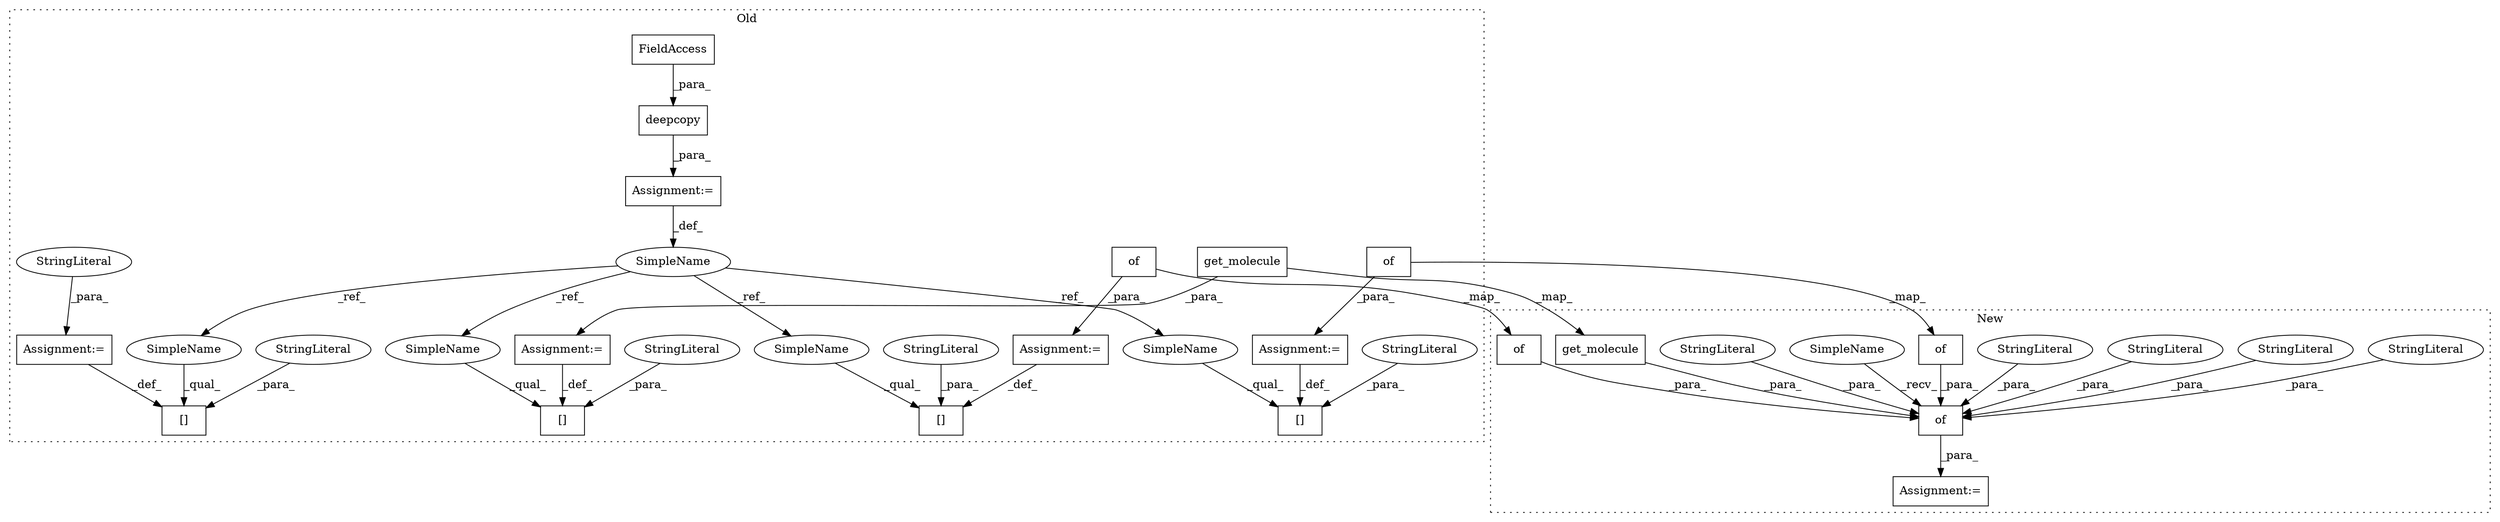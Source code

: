 digraph G {
subgraph cluster0 {
1 [label="deepcopy" a="32" s="856,875" l="9,1" shape="box"];
3 [label="Assignment:=" a="7" s="850" l="1" shape="box"];
4 [label="[]" a="2" s="1038,1058" l="10,1" shape="box"];
5 [label="StringLiteral" a="45" s="1048" l="10" shape="ellipse"];
8 [label="of" a="32" s="1064,1082" l="3,1" shape="box"];
9 [label="[]" a="2" s="974,991" l="10,1" shape="box"];
10 [label="of" a="32" s="997,1031" l="3,1" shape="box"];
12 [label="SimpleName" a="42" s="841" l="9" shape="ellipse"];
13 [label="StringLiteral" a="45" s="984" l="7" shape="ellipse"];
15 [label="Assignment:=" a="7" s="992" l="1" shape="box"];
16 [label="[]" a="2" s="882,902" l="10,1" shape="box"];
17 [label="FieldAccess" a="22" s="865" l="10" shape="box"];
18 [label="[]" a="2" s="940,958" l="10,1" shape="box"];
22 [label="Assignment:=" a="7" s="1059" l="1" shape="box"];
23 [label="Assignment:=" a="7" s="959" l="1" shape="box"];
24 [label="StringLiteral" a="45" s="960" l="8" shape="ellipse"];
26 [label="StringLiteral" a="45" s="950" l="8" shape="ellipse"];
27 [label="Assignment:=" a="7" s="903" l="1" shape="box"];
28 [label="StringLiteral" a="45" s="892" l="10" shape="ellipse"];
29 [label="get_molecule" a="32" s="913,933" l="13,1" shape="box"];
31 [label="SimpleName" a="42" s="1038" l="9" shape="ellipse"];
32 [label="SimpleName" a="42" s="882" l="9" shape="ellipse"];
33 [label="SimpleName" a="42" s="940" l="9" shape="ellipse"];
34 [label="SimpleName" a="42" s="974" l="9" shape="ellipse"];
label = "Old";
style="dotted";
}
subgraph cluster1 {
2 [label="of" a="32" s="714,859" l="3,1" shape="box"];
6 [label="StringLiteral" a="45" s="759" l="8" shape="ellipse"];
7 [label="of" a="32" s="840,858" l="3,1" shape="box"];
11 [label="of" a="32" s="789,823" l="3,1" shape="box"];
14 [label="StringLiteral" a="45" s="825" l="10" shape="ellipse"];
19 [label="StringLiteral" a="45" s="768" l="8" shape="ellipse"];
20 [label="StringLiteral" a="45" s="717" l="10" shape="ellipse"];
21 [label="Assignment:=" a="7" s="709" l="1" shape="box"];
25 [label="StringLiteral" a="45" s="777" l="7" shape="ellipse"];
30 [label="get_molecule" a="32" s="737,757" l="13,1" shape="box"];
35 [label="SimpleName" a="42" s="710" l="3" shape="ellipse"];
label = "New";
style="dotted";
}
1 -> 3 [label="_para_"];
2 -> 21 [label="_para_"];
3 -> 12 [label="_def_"];
5 -> 4 [label="_para_"];
6 -> 2 [label="_para_"];
7 -> 2 [label="_para_"];
8 -> 22 [label="_para_"];
8 -> 7 [label="_map_"];
10 -> 11 [label="_map_"];
10 -> 15 [label="_para_"];
11 -> 2 [label="_para_"];
12 -> 31 [label="_ref_"];
12 -> 33 [label="_ref_"];
12 -> 32 [label="_ref_"];
12 -> 34 [label="_ref_"];
13 -> 9 [label="_para_"];
14 -> 2 [label="_para_"];
15 -> 9 [label="_def_"];
17 -> 1 [label="_para_"];
19 -> 2 [label="_para_"];
20 -> 2 [label="_para_"];
22 -> 4 [label="_def_"];
23 -> 18 [label="_def_"];
24 -> 23 [label="_para_"];
25 -> 2 [label="_para_"];
26 -> 18 [label="_para_"];
27 -> 16 [label="_def_"];
28 -> 16 [label="_para_"];
29 -> 27 [label="_para_"];
29 -> 30 [label="_map_"];
30 -> 2 [label="_para_"];
31 -> 4 [label="_qual_"];
32 -> 16 [label="_qual_"];
33 -> 18 [label="_qual_"];
34 -> 9 [label="_qual_"];
35 -> 2 [label="_recv_"];
}